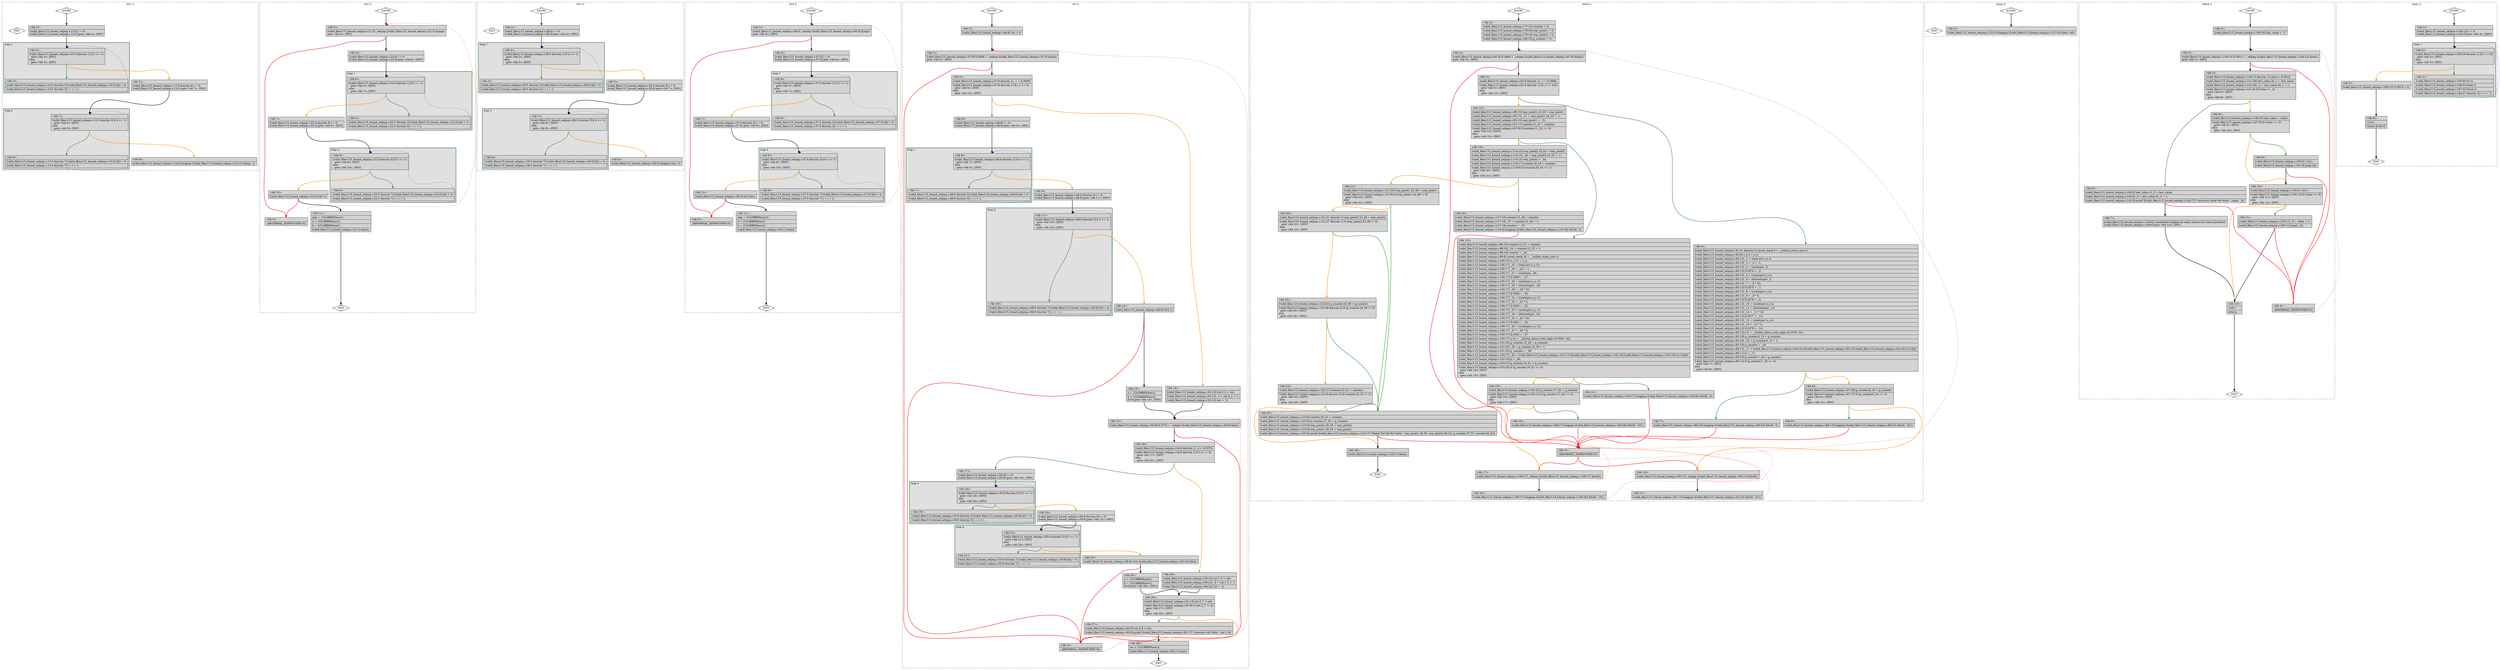 digraph "a-115_bound_setjmp.c.015t.cfg" {
overlap=false;
subgraph "cluster_tst1" {
	style="dashed";
	color="black";
	label="tst1 ()";
	subgraph cluster_0_2 {
	style="filled";
	color="darkgreen";
	fillcolor="grey88";
	label="loop 2";
	labeljust=l;
	penwidth=2;
	fn_0_basic_block_7 [shape=record,style=filled,fillcolor=lightgrey,label="{\<bb\ 7\>:\l\
|[valid_files/115_bound_setjmp.c:13:5\ discrim\ 5]\ if\ (i\ \<=\ 1)\l\
\ \ goto\ \<bb\ 6\>;\ [INV]\l\
else\l\
\ \ goto\ \<bb\ 8\>;\ [INV]\l\
}"];

	fn_0_basic_block_6 [shape=record,style=filled,fillcolor=lightgrey,label="{\<bb\ 6\>:\l\
|[valid_files/115_bound_setjmp.c:13:5\ discrim\ 7]\ [valid_files/115_bound_setjmp.c:13:5]\ b[i]\ =\ 0;\l\
|[valid_files/115_bound_setjmp.c:13:5\ discrim\ 7]\ i\ =\ i\ +\ 1;\l\
}"];

	}
	subgraph cluster_0_1 {
	style="filled";
	color="darkgreen";
	fillcolor="grey88";
	label="loop 1";
	labeljust=l;
	penwidth=2;
	fn_0_basic_block_4 [shape=record,style=filled,fillcolor=lightgrey,label="{\<bb\ 4\>:\l\
|[valid_files/115_bound_setjmp.c:13:5\ discrim\ 1]\ if\ (i\ \<=\ 1)\l\
\ \ goto\ \<bb\ 3\>;\ [INV]\l\
else\l\
\ \ goto\ \<bb\ 5\>;\ [INV]\l\
}"];

	fn_0_basic_block_3 [shape=record,style=filled,fillcolor=lightgrey,label="{\<bb\ 3\>:\l\
|[valid_files/115_bound_setjmp.c:13:5\ discrim\ 3]\ [valid_files/115_bound_setjmp.c:13:5]\ a[i]\ =\ 0;\l\
|[valid_files/115_bound_setjmp.c:13:5\ discrim\ 3]\ i\ =\ i\ +\ 1;\l\
}"];

	}
	fn_0_basic_block_0 [shape=Mdiamond,style=filled,fillcolor=white,label="ENTRY"];

	fn_0_basic_block_1 [shape=Mdiamond,style=filled,fillcolor=white,label="EXIT"];

	fn_0_basic_block_2 [shape=record,style=filled,fillcolor=lightgrey,label="{\<bb\ 2\>:\l\
|[valid_files/115_bound_setjmp.c:13:5]\ i\ =\ 0;\l\
[valid_files/115_bound_setjmp.c:13:5]\ goto\ \<bb\ 4\>;\ [INV]\l\
}"];

	fn_0_basic_block_5 [shape=record,style=filled,fillcolor=lightgrey,label="{\<bb\ 5\>:\l\
|[valid_files/115_bound_setjmp.c:13:5\ discrim\ 4]\ i\ =\ 0;\l\
[valid_files/115_bound_setjmp.c:13:5]\ goto\ \<bb\ 7\>;\ [INV]\l\
}"];

	fn_0_basic_block_8 [shape=record,style=filled,fillcolor=lightgrey,label="{\<bb\ 8\>:\l\
|[valid_files/115_bound_setjmp.c:14:5]\ longjmp\ ([valid_files/115_bound_setjmp.c:14:13]\ &jmp,\ 1);\l\
}"];

	fn_0_basic_block_0:s -> fn_0_basic_block_2:n [style="solid,bold",color=black,weight=100,constraint=true];
	fn_0_basic_block_2:s -> fn_0_basic_block_4:n [style="solid,bold",color=black,weight=100,constraint=true];
	fn_0_basic_block_3:s -> fn_0_basic_block_4:n [style="dotted,bold",color=blue,weight=10,constraint=false];
	fn_0_basic_block_4:s -> fn_0_basic_block_3:n [style="solid,bold",color=forestgreen,weight=10,constraint=true];
	fn_0_basic_block_4:s -> fn_0_basic_block_5:n [style="solid,bold",color=darkorange,weight=10,constraint=true];
	fn_0_basic_block_5:s -> fn_0_basic_block_7:n [style="solid,bold",color=black,weight=100,constraint=true];
	fn_0_basic_block_6:s -> fn_0_basic_block_7:n [style="dotted,bold",color=blue,weight=10,constraint=false];
	fn_0_basic_block_7:s -> fn_0_basic_block_6:n [style="solid,bold",color=forestgreen,weight=10,constraint=true];
	fn_0_basic_block_7:s -> fn_0_basic_block_8:n [style="solid,bold",color=darkorange,weight=10,constraint=true];
	fn_0_basic_block_0:s -> fn_0_basic_block_1:n [style="invis",constraint=true];
}
subgraph "cluster_tst2" {
	style="dashed";
	color="black";
	label="tst2 ()";
	subgraph cluster_1_2 {
	style="filled";
	color="darkgreen";
	fillcolor="grey88";
	label="loop 2";
	labeljust=l;
	penwidth=2;
	fn_1_basic_block_9 [shape=record,style=filled,fillcolor=lightgrey,label="{\<bb\ 9\>:\l\
|[valid_files/115_bound_setjmp.c:22:5\ discrim\ 5]\ if\ (i\ \<=\ 1)\l\
\ \ goto\ \<bb\ 8\>;\ [INV]\l\
else\l\
\ \ goto\ \<bb\ 10\>;\ [INV]\l\
}"];

	fn_1_basic_block_8 [shape=record,style=filled,fillcolor=lightgrey,label="{\<bb\ 8\>:\l\
|[valid_files/115_bound_setjmp.c:22:5\ discrim\ 7]\ [valid_files/115_bound_setjmp.c:22:5]\ b[i]\ =\ 0;\l\
|[valid_files/115_bound_setjmp.c:22:5\ discrim\ 7]\ i\ =\ i\ +\ 1;\l\
}"];

	}
	subgraph cluster_1_1 {
	style="filled";
	color="darkgreen";
	fillcolor="grey88";
	label="loop 1";
	labeljust=l;
	penwidth=2;
	fn_1_basic_block_6 [shape=record,style=filled,fillcolor=lightgrey,label="{\<bb\ 6\>:\l\
|[valid_files/115_bound_setjmp.c:22:5\ discrim\ 1]\ if\ (i\ \<=\ 1)\l\
\ \ goto\ \<bb\ 5\>;\ [INV]\l\
else\l\
\ \ goto\ \<bb\ 7\>;\ [INV]\l\
}"];

	fn_1_basic_block_5 [shape=record,style=filled,fillcolor=lightgrey,label="{\<bb\ 5\>:\l\
|[valid_files/115_bound_setjmp.c:22:5\ discrim\ 3]\ [valid_files/115_bound_setjmp.c:22:5]\ a[i]\ =\ 0;\l\
|[valid_files/115_bound_setjmp.c:22:5\ discrim\ 3]\ i\ =\ i\ +\ 1;\l\
}"];

	}
	fn_1_basic_block_0 [shape=Mdiamond,style=filled,fillcolor=white,label="ENTRY"];

	fn_1_basic_block_1 [shape=Mdiamond,style=filled,fillcolor=white,label="EXIT"];

	fn_1_basic_block_2 [shape=record,style=filled,fillcolor=lightgrey,label="{\<bb\ 2\>:\l\
|[valid_files/115_bound_setjmp.c:21:5]\ _setjmp\ ([valid_files/115_bound_setjmp.c:21:5]\ &jmp);\l\
goto\ \<bb\ 4\>;\ [INV]\l\
}"];

	fn_1_basic_block_3 [shape=record,style=filled,fillcolor=lightgrey,label="{\<bb\ 3\>:\l\
|.ABNORMAL_DISPATCHER\ (0);\l\
}"];

	fn_1_basic_block_4 [shape=record,style=filled,fillcolor=lightgrey,label="{\<bb\ 4\>:\l\
|[valid_files/115_bound_setjmp.c:22:5]\ i\ =\ 0;\l\
[valid_files/115_bound_setjmp.c:22:5]\ goto\ \<bb\ 6\>;\ [INV]\l\
}"];

	fn_1_basic_block_7 [shape=record,style=filled,fillcolor=lightgrey,label="{\<bb\ 7\>:\l\
|[valid_files/115_bound_setjmp.c:22:5\ discrim\ 4]\ i\ =\ 0;\l\
[valid_files/115_bound_setjmp.c:22:5]\ goto\ \<bb\ 9\>;\ [INV]\l\
}"];

	fn_1_basic_block_10 [shape=record,style=filled,fillcolor=lightgrey,label="{\<bb\ 10\>:\l\
|[valid_files/115_bound_setjmp.c:23:5]\ tst1\ ();\l\
}"];

	fn_1_basic_block_11 [shape=record,style=filled,fillcolor=lightgrey,label="{\<bb\ 11\>:\l\
|jmp\ =\ \{CLOBBER(eos)\};\l\
|a\ =\ \{CLOBBER(eos)\};\l\
|b\ =\ \{CLOBBER(eos)\};\l\
|[valid_files/115_bound_setjmp.c:24:1]\ return;\l\
}"];

	fn_1_basic_block_0:s -> fn_1_basic_block_2:n [style="solid,bold",color=black,weight=100,constraint=true];
	fn_1_basic_block_2:s -> fn_1_basic_block_4:n [style="solid,bold",color=black,weight=100,constraint=true];
	fn_1_basic_block_2:s -> fn_1_basic_block_3:n [style="solid,bold",color=red,weight=10,constraint=true];
	fn_1_basic_block_3:s -> fn_1_basic_block_2:n [style="dotted,bold",color=red,weight=10,constraint=false];
	fn_1_basic_block_4:s -> fn_1_basic_block_6:n [style="solid,bold",color=black,weight=100,constraint=true];
	fn_1_basic_block_5:s -> fn_1_basic_block_6:n [style="dotted,bold",color=blue,weight=10,constraint=false];
	fn_1_basic_block_6:s -> fn_1_basic_block_5:n [style="solid,bold",color=forestgreen,weight=10,constraint=true];
	fn_1_basic_block_6:s -> fn_1_basic_block_7:n [style="solid,bold",color=darkorange,weight=10,constraint=true];
	fn_1_basic_block_7:s -> fn_1_basic_block_9:n [style="solid,bold",color=black,weight=100,constraint=true];
	fn_1_basic_block_8:s -> fn_1_basic_block_9:n [style="dotted,bold",color=blue,weight=10,constraint=false];
	fn_1_basic_block_9:s -> fn_1_basic_block_8:n [style="solid,bold",color=forestgreen,weight=10,constraint=true];
	fn_1_basic_block_9:s -> fn_1_basic_block_10:n [style="solid,bold",color=darkorange,weight=10,constraint=true];
	fn_1_basic_block_10:s -> fn_1_basic_block_11:n [style="solid,bold",color=black,weight=100,constraint=true];
	fn_1_basic_block_10:s -> fn_1_basic_block_3:n [style="solid,bold",color=red,weight=10,constraint=true];
	fn_1_basic_block_11:s -> fn_1_basic_block_1:n [style="solid,bold",color=black,weight=10,constraint=true];
	fn_1_basic_block_0:s -> fn_1_basic_block_1:n [style="invis",constraint=true];
}
subgraph "cluster_tst3" {
	style="dashed";
	color="black";
	label="tst3 ()";
	subgraph cluster_2_2 {
	style="filled";
	color="darkgreen";
	fillcolor="grey88";
	label="loop 2";
	labeljust=l;
	penwidth=2;
	fn_2_basic_block_7 [shape=record,style=filled,fillcolor=lightgrey,label="{\<bb\ 7\>:\l\
|[valid_files/115_bound_setjmp.c:28:5\ discrim\ 5]\ if\ (i\ \<=\ 1)\l\
\ \ goto\ \<bb\ 6\>;\ [INV]\l\
else\l\
\ \ goto\ \<bb\ 8\>;\ [INV]\l\
}"];

	fn_2_basic_block_6 [shape=record,style=filled,fillcolor=lightgrey,label="{\<bb\ 6\>:\l\
|[valid_files/115_bound_setjmp.c:28:5\ discrim\ 7]\ [valid_files/115_bound_setjmp.c:28:5]\ b[i]\ =\ 0;\l\
|[valid_files/115_bound_setjmp.c:28:5\ discrim\ 7]\ i\ =\ i\ +\ 1;\l\
}"];

	}
	subgraph cluster_2_1 {
	style="filled";
	color="darkgreen";
	fillcolor="grey88";
	label="loop 1";
	labeljust=l;
	penwidth=2;
	fn_2_basic_block_4 [shape=record,style=filled,fillcolor=lightgrey,label="{\<bb\ 4\>:\l\
|[valid_files/115_bound_setjmp.c:28:5\ discrim\ 1]\ if\ (i\ \<=\ 1)\l\
\ \ goto\ \<bb\ 3\>;\ [INV]\l\
else\l\
\ \ goto\ \<bb\ 5\>;\ [INV]\l\
}"];

	fn_2_basic_block_3 [shape=record,style=filled,fillcolor=lightgrey,label="{\<bb\ 3\>:\l\
|[valid_files/115_bound_setjmp.c:28:5\ discrim\ 3]\ [valid_files/115_bound_setjmp.c:28:5]\ a[i]\ =\ 0;\l\
|[valid_files/115_bound_setjmp.c:28:5\ discrim\ 3]\ i\ =\ i\ +\ 1;\l\
}"];

	}
	fn_2_basic_block_0 [shape=Mdiamond,style=filled,fillcolor=white,label="ENTRY"];

	fn_2_basic_block_1 [shape=Mdiamond,style=filled,fillcolor=white,label="EXIT"];

	fn_2_basic_block_2 [shape=record,style=filled,fillcolor=lightgrey,label="{\<bb\ 2\>:\l\
|[valid_files/115_bound_setjmp.c:28:5]\ i\ =\ 0;\l\
[valid_files/115_bound_setjmp.c:28:5]\ goto\ \<bb\ 4\>;\ [INV]\l\
}"];

	fn_2_basic_block_5 [shape=record,style=filled,fillcolor=lightgrey,label="{\<bb\ 5\>:\l\
|[valid_files/115_bound_setjmp.c:28:5\ discrim\ 4]\ i\ =\ 0;\l\
[valid_files/115_bound_setjmp.c:28:5]\ goto\ \<bb\ 7\>;\ [INV]\l\
}"];

	fn_2_basic_block_8 [shape=record,style=filled,fillcolor=lightgrey,label="{\<bb\ 8\>:\l\
|[valid_files/115_bound_setjmp.c:29:5]\ longjmp\ (loc,\ 1);\l\
}"];

	fn_2_basic_block_0:s -> fn_2_basic_block_2:n [style="solid,bold",color=black,weight=100,constraint=true];
	fn_2_basic_block_2:s -> fn_2_basic_block_4:n [style="solid,bold",color=black,weight=100,constraint=true];
	fn_2_basic_block_3:s -> fn_2_basic_block_4:n [style="dotted,bold",color=blue,weight=10,constraint=false];
	fn_2_basic_block_4:s -> fn_2_basic_block_3:n [style="solid,bold",color=forestgreen,weight=10,constraint=true];
	fn_2_basic_block_4:s -> fn_2_basic_block_5:n [style="solid,bold",color=darkorange,weight=10,constraint=true];
	fn_2_basic_block_5:s -> fn_2_basic_block_7:n [style="solid,bold",color=black,weight=100,constraint=true];
	fn_2_basic_block_6:s -> fn_2_basic_block_7:n [style="dotted,bold",color=blue,weight=10,constraint=false];
	fn_2_basic_block_7:s -> fn_2_basic_block_6:n [style="solid,bold",color=forestgreen,weight=10,constraint=true];
	fn_2_basic_block_7:s -> fn_2_basic_block_8:n [style="solid,bold",color=darkorange,weight=10,constraint=true];
	fn_2_basic_block_0:s -> fn_2_basic_block_1:n [style="invis",constraint=true];
}
subgraph "cluster_tst4" {
	style="dashed";
	color="black";
	label="tst4 ()";
	subgraph cluster_3_2 {
	style="filled";
	color="darkgreen";
	fillcolor="grey88";
	label="loop 2";
	labeljust=l;
	penwidth=2;
	fn_3_basic_block_9 [shape=record,style=filled,fillcolor=lightgrey,label="{\<bb\ 9\>:\l\
|[valid_files/115_bound_setjmp.c:37:5\ discrim\ 5]\ if\ (i\ \<=\ 1)\l\
\ \ goto\ \<bb\ 8\>;\ [INV]\l\
else\l\
\ \ goto\ \<bb\ 10\>;\ [INV]\l\
}"];

	fn_3_basic_block_8 [shape=record,style=filled,fillcolor=lightgrey,label="{\<bb\ 8\>:\l\
|[valid_files/115_bound_setjmp.c:37:5\ discrim\ 7]\ [valid_files/115_bound_setjmp.c:37:5]\ b[i]\ =\ 0;\l\
|[valid_files/115_bound_setjmp.c:37:5\ discrim\ 7]\ i\ =\ i\ +\ 1;\l\
}"];

	}
	subgraph cluster_3_1 {
	style="filled";
	color="darkgreen";
	fillcolor="grey88";
	label="loop 1";
	labeljust=l;
	penwidth=2;
	fn_3_basic_block_6 [shape=record,style=filled,fillcolor=lightgrey,label="{\<bb\ 6\>:\l\
|[valid_files/115_bound_setjmp.c:37:5\ discrim\ 1]\ if\ (i\ \<=\ 1)\l\
\ \ goto\ \<bb\ 5\>;\ [INV]\l\
else\l\
\ \ goto\ \<bb\ 7\>;\ [INV]\l\
}"];

	fn_3_basic_block_5 [shape=record,style=filled,fillcolor=lightgrey,label="{\<bb\ 5\>:\l\
|[valid_files/115_bound_setjmp.c:37:5\ discrim\ 3]\ [valid_files/115_bound_setjmp.c:37:5]\ a[i]\ =\ 0;\l\
|[valid_files/115_bound_setjmp.c:37:5\ discrim\ 3]\ i\ =\ i\ +\ 1;\l\
}"];

	}
	fn_3_basic_block_0 [shape=Mdiamond,style=filled,fillcolor=white,label="ENTRY"];

	fn_3_basic_block_1 [shape=Mdiamond,style=filled,fillcolor=white,label="EXIT"];

	fn_3_basic_block_2 [shape=record,style=filled,fillcolor=lightgrey,label="{\<bb\ 2\>:\l\
|[valid_files/115_bound_setjmp.c:36:5]\ _setjmp\ ([valid_files/115_bound_setjmp.c:36:5]\ &jmp);\l\
goto\ \<bb\ 4\>;\ [INV]\l\
}"];

	fn_3_basic_block_3 [shape=record,style=filled,fillcolor=lightgrey,label="{\<bb\ 3\>:\l\
|.ABNORMAL_DISPATCHER\ (0);\l\
}"];

	fn_3_basic_block_4 [shape=record,style=filled,fillcolor=lightgrey,label="{\<bb\ 4\>:\l\
|[valid_files/115_bound_setjmp.c:37:5]\ i\ =\ 0;\l\
[valid_files/115_bound_setjmp.c:37:5]\ goto\ \<bb\ 6\>;\ [INV]\l\
}"];

	fn_3_basic_block_7 [shape=record,style=filled,fillcolor=lightgrey,label="{\<bb\ 7\>:\l\
|[valid_files/115_bound_setjmp.c:37:5\ discrim\ 4]\ i\ =\ 0;\l\
[valid_files/115_bound_setjmp.c:37:5]\ goto\ \<bb\ 9\>;\ [INV]\l\
}"];

	fn_3_basic_block_10 [shape=record,style=filled,fillcolor=lightgrey,label="{\<bb\ 10\>:\l\
|[valid_files/115_bound_setjmp.c:38:5]\ tst3\ (loc);\l\
}"];

	fn_3_basic_block_11 [shape=record,style=filled,fillcolor=lightgrey,label="{\<bb\ 11\>:\l\
|jmp\ =\ \{CLOBBER(eos)\};\l\
|a\ =\ \{CLOBBER(eos)\};\l\
|b\ =\ \{CLOBBER(eos)\};\l\
|[valid_files/115_bound_setjmp.c:39:1]\ return;\l\
}"];

	fn_3_basic_block_0:s -> fn_3_basic_block_2:n [style="solid,bold",color=black,weight=100,constraint=true];
	fn_3_basic_block_2:s -> fn_3_basic_block_4:n [style="solid,bold",color=black,weight=100,constraint=true];
	fn_3_basic_block_2:s -> fn_3_basic_block_3:n [style="solid,bold",color=red,weight=10,constraint=true];
	fn_3_basic_block_3:s -> fn_3_basic_block_2:n [style="dotted,bold",color=red,weight=10,constraint=false];
	fn_3_basic_block_4:s -> fn_3_basic_block_6:n [style="solid,bold",color=black,weight=100,constraint=true];
	fn_3_basic_block_5:s -> fn_3_basic_block_6:n [style="dotted,bold",color=blue,weight=10,constraint=false];
	fn_3_basic_block_6:s -> fn_3_basic_block_5:n [style="solid,bold",color=forestgreen,weight=10,constraint=true];
	fn_3_basic_block_6:s -> fn_3_basic_block_7:n [style="solid,bold",color=darkorange,weight=10,constraint=true];
	fn_3_basic_block_7:s -> fn_3_basic_block_9:n [style="solid,bold",color=black,weight=100,constraint=true];
	fn_3_basic_block_8:s -> fn_3_basic_block_9:n [style="dotted,bold",color=blue,weight=10,constraint=false];
	fn_3_basic_block_9:s -> fn_3_basic_block_8:n [style="solid,bold",color=forestgreen,weight=10,constraint=true];
	fn_3_basic_block_9:s -> fn_3_basic_block_10:n [style="solid,bold",color=darkorange,weight=10,constraint=true];
	fn_3_basic_block_10:s -> fn_3_basic_block_11:n [style="solid,bold",color=black,weight=100,constraint=true];
	fn_3_basic_block_10:s -> fn_3_basic_block_3:n [style="solid,bold",color=red,weight=10,constraint=true];
	fn_3_basic_block_11:s -> fn_3_basic_block_1:n [style="solid,bold",color=black,weight=10,constraint=true];
	fn_3_basic_block_0:s -> fn_3_basic_block_1:n [style="invis",constraint=true];
}
subgraph "cluster_tst" {
	style="dashed";
	color="black";
	label="tst ()";
	subgraph cluster_4_4 {
	style="filled";
	color="darkgreen";
	fillcolor="grey88";
	label="loop 4";
	labeljust=l;
	penwidth=2;
	fn_4_basic_block_22 [shape=record,style=filled,fillcolor=lightgrey,label="{\<bb\ 22\>:\l\
|[valid_files/115_bound_setjmp.c:55:9\ discrim\ 5]\ if\ (i\ \<=\ 1)\l\
\ \ goto\ \<bb\ 21\>;\ [INV]\l\
else\l\
\ \ goto\ \<bb\ 23\>;\ [INV]\l\
}"];

	fn_4_basic_block_21 [shape=record,style=filled,fillcolor=lightgrey,label="{\<bb\ 21\>:\l\
|[valid_files/115_bound_setjmp.c:55:9\ discrim\ 7]\ [valid_files/115_bound_setjmp.c:55:9]\ b[i]\ =\ 0;\l\
|[valid_files/115_bound_setjmp.c:55:9\ discrim\ 7]\ i\ =\ i\ +\ 1;\l\
}"];

	}
	subgraph cluster_4_3 {
	style="filled";
	color="darkgreen";
	fillcolor="grey88";
	label="loop 3";
	labeljust=l;
	penwidth=2;
	fn_4_basic_block_19 [shape=record,style=filled,fillcolor=lightgrey,label="{\<bb\ 19\>:\l\
|[valid_files/115_bound_setjmp.c:55:9\ discrim\ 1]\ if\ (i\ \<=\ 1)\l\
\ \ goto\ \<bb\ 18\>;\ [INV]\l\
else\l\
\ \ goto\ \<bb\ 20\>;\ [INV]\l\
}"];

	fn_4_basic_block_18 [shape=record,style=filled,fillcolor=lightgrey,label="{\<bb\ 18\>:\l\
|[valid_files/115_bound_setjmp.c:55:9\ discrim\ 3]\ [valid_files/115_bound_setjmp.c:55:9]\ a[i]\ =\ 0;\l\
|[valid_files/115_bound_setjmp.c:55:9\ discrim\ 3]\ i\ =\ i\ +\ 1;\l\
}"];

	}
	subgraph cluster_4_2 {
	style="filled";
	color="darkgreen";
	fillcolor="grey88";
	label="loop 2";
	labeljust=l;
	penwidth=2;
	fn_4_basic_block_11 [shape=record,style=filled,fillcolor=lightgrey,label="{\<bb\ 11\>:\l\
|[valid_files/115_bound_setjmp.c:48:9\ discrim\ 5]\ if\ (i\ \<=\ 1)\l\
\ \ goto\ \<bb\ 10\>;\ [INV]\l\
else\l\
\ \ goto\ \<bb\ 12\>;\ [INV]\l\
}"];

	fn_4_basic_block_10 [shape=record,style=filled,fillcolor=lightgrey,label="{\<bb\ 10\>:\l\
|[valid_files/115_bound_setjmp.c:48:9\ discrim\ 7]\ [valid_files/115_bound_setjmp.c:48:9]\ b[i]\ =\ 0;\l\
|[valid_files/115_bound_setjmp.c:48:9\ discrim\ 7]\ i\ =\ i\ +\ 1;\l\
}"];

	}
	subgraph cluster_4_1 {
	style="filled";
	color="darkgreen";
	fillcolor="grey88";
	label="loop 1";
	labeljust=l;
	penwidth=2;
	fn_4_basic_block_8 [shape=record,style=filled,fillcolor=lightgrey,label="{\<bb\ 8\>:\l\
|[valid_files/115_bound_setjmp.c:48:9\ discrim\ 1]\ if\ (i\ \<=\ 1)\l\
\ \ goto\ \<bb\ 7\>;\ [INV]\l\
else\l\
\ \ goto\ \<bb\ 9\>;\ [INV]\l\
}"];

	fn_4_basic_block_7 [shape=record,style=filled,fillcolor=lightgrey,label="{\<bb\ 7\>:\l\
|[valid_files/115_bound_setjmp.c:48:9\ discrim\ 3]\ [valid_files/115_bound_setjmp.c:48:9]\ a[i]\ =\ 0;\l\
|[valid_files/115_bound_setjmp.c:48:9\ discrim\ 3]\ i\ =\ i\ +\ 1;\l\
}"];

	}
	fn_4_basic_block_0 [shape=Mdiamond,style=filled,fillcolor=white,label="ENTRY"];

	fn_4_basic_block_1 [shape=Mdiamond,style=filled,fillcolor=white,label="EXIT"];

	fn_4_basic_block_2 [shape=record,style=filled,fillcolor=lightgrey,label="{\<bb\ 2\>:\l\
|[valid_files/115_bound_setjmp.c:46:9]\ cnt\ =\ 0;\l\
}"];

	fn_4_basic_block_3 [shape=record,style=filled,fillcolor=lightgrey,label="{\<bb\ 3\>:\l\
|[valid_files/115_bound_setjmp.c:47:9]\ D.3569\ =\ _setjmp\ ([valid_files/115_bound_setjmp.c:47:9]\ &jmp);\l\
goto\ \<bb\ 5\>;\ [INV]\l\
}"];

	fn_4_basic_block_4 [shape=record,style=filled,fillcolor=lightgrey,label="{\<bb\ 4\>:\l\
|.ABNORMAL_DISPATCHER\ (0);\l\
}"];

	fn_4_basic_block_5 [shape=record,style=filled,fillcolor=lightgrey,label="{\<bb\ 5\>:\l\
|[valid_files/115_bound_setjmp.c:47:9\ discrim\ 1]\ _1\ =\ D.3569;\l\
|[valid_files/115_bound_setjmp.c:47:8\ discrim\ 1]\ if\ (_1\ ==\ 0)\l\
\ \ goto\ \<bb\ 6\>;\ [INV]\l\
else\l\
\ \ goto\ \<bb\ 14\>;\ [INV]\l\
}"];

	fn_4_basic_block_6 [shape=record,style=filled,fillcolor=lightgrey,label="{\<bb\ 6\>:\l\
|[valid_files/115_bound_setjmp.c:48:9]\ i\ =\ 0;\l\
[valid_files/115_bound_setjmp.c:48:9]\ goto\ \<bb\ 8\>;\ [INV]\l\
}"];

	fn_4_basic_block_9 [shape=record,style=filled,fillcolor=lightgrey,label="{\<bb\ 9\>:\l\
|[valid_files/115_bound_setjmp.c:48:9\ discrim\ 4]\ i\ =\ 0;\l\
[valid_files/115_bound_setjmp.c:48:9]\ goto\ \<bb\ 11\>;\ [INV]\l\
}"];

	fn_4_basic_block_12 [shape=record,style=filled,fillcolor=lightgrey,label="{\<bb\ 12\>:\l\
|[valid_files/115_bound_setjmp.c:49:9]\ tst2\ ();\l\
}"];

	fn_4_basic_block_13 [shape=record,style=filled,fillcolor=lightgrey,label="{\<bb\ 13\>:\l\
|a\ =\ \{CLOBBER(eos)\};\l\
|b\ =\ \{CLOBBER(eos)\};\l\
[0:0]\ goto\ \<bb\ 15\>;\ [INV]\l\
}"];

	fn_4_basic_block_14 [shape=record,style=filled,fillcolor=lightgrey,label="{\<bb\ 14\>:\l\
|[valid_files/115_bound_setjmp.c:52:12]\ cnt.0_2\ =\ cnt;\l\
|[valid_files/115_bound_setjmp.c:52:12]\ _3\ =\ cnt.0_2\ +\ 1;\l\
|[valid_files/115_bound_setjmp.c:52:12]\ cnt\ =\ _3;\l\
}"];

	fn_4_basic_block_15 [shape=record,style=filled,fillcolor=lightgrey,label="{\<bb\ 15\>:\l\
|[valid_files/115_bound_setjmp.c:54:9]\ D.3570\ =\ _setjmp\ ([valid_files/115_bound_setjmp.c:54:9]\ &loc);\l\
}"];

	fn_4_basic_block_16 [shape=record,style=filled,fillcolor=lightgrey,label="{\<bb\ 16\>:\l\
|[valid_files/115_bound_setjmp.c:54:9\ discrim\ 1]\ _4\ =\ D.3570;\l\
|[valid_files/115_bound_setjmp.c:54:8\ discrim\ 1]\ if\ (_4\ ==\ 0)\l\
\ \ goto\ \<bb\ 17\>;\ [INV]\l\
else\l\
\ \ goto\ \<bb\ 25\>;\ [INV]\l\
}"];

	fn_4_basic_block_17 [shape=record,style=filled,fillcolor=lightgrey,label="{\<bb\ 17\>:\l\
|[valid_files/115_bound_setjmp.c:55:9]\ i\ =\ 0;\l\
[valid_files/115_bound_setjmp.c:55:9]\ goto\ \<bb\ 19\>;\ [INV]\l\
}"];

	fn_4_basic_block_20 [shape=record,style=filled,fillcolor=lightgrey,label="{\<bb\ 20\>:\l\
|[valid_files/115_bound_setjmp.c:55:9\ discrim\ 4]\ i\ =\ 0;\l\
[valid_files/115_bound_setjmp.c:55:9]\ goto\ \<bb\ 22\>;\ [INV]\l\
}"];

	fn_4_basic_block_23 [shape=record,style=filled,fillcolor=lightgrey,label="{\<bb\ 23\>:\l\
|[valid_files/115_bound_setjmp.c:56:9]\ tst4\ ([valid_files/115_bound_setjmp.c:56:14]\ &loc);\l\
}"];

	fn_4_basic_block_24 [shape=record,style=filled,fillcolor=lightgrey,label="{\<bb\ 24\>:\l\
|a\ =\ \{CLOBBER(eos)\};\l\
|b\ =\ \{CLOBBER(eos)\};\l\
[0:0]\ goto\ \<bb\ 26\>;\ [INV]\l\
}"];

	fn_4_basic_block_25 [shape=record,style=filled,fillcolor=lightgrey,label="{\<bb\ 25\>:\l\
|[valid_files/115_bound_setjmp.c:59:12]\ cnt.1_5\ =\ cnt;\l\
|[valid_files/115_bound_setjmp.c:59:12]\ _6\ =\ cnt.1_5\ +\ 1;\l\
|[valid_files/115_bound_setjmp.c:59:12]\ cnt\ =\ _6;\l\
}"];

	fn_4_basic_block_26 [shape=record,style=filled,fillcolor=lightgrey,label="{\<bb\ 26\>:\l\
|[valid_files/115_bound_setjmp.c:61:13]\ cnt.2_7\ =\ cnt;\l\
|[valid_files/115_bound_setjmp.c:61:8]\ if\ (cnt.2_7\ !=\ 2)\l\
\ \ goto\ \<bb\ 27\>;\ [INV]\l\
else\l\
\ \ goto\ \<bb\ 28\>;\ [INV]\l\
}"];

	fn_4_basic_block_27 [shape=record,style=filled,fillcolor=lightgrey,label="{\<bb\ 27\>:\l\
|[valid_files/115_bound_setjmp.c:62:9]\ cnt.3_8\ =\ cnt;\l\
|[valid_files/115_bound_setjmp.c:62:9]\ printf\ ([valid_files/115_bound_setjmp.c:62:17]\ \"incorrect\ cnt\ %d\\n\",\ cnt.3_8);\l\
}"];

	fn_4_basic_block_28 [shape=record,style=filled,fillcolor=lightgrey,label="{\<bb\ 28\>:\l\
|loc\ =\ \{CLOBBER(eos)\};\l\
|[valid_files/115_bound_setjmp.c:63:1]\ return;\l\
}"];

	fn_4_basic_block_0:s -> fn_4_basic_block_2:n [style="solid,bold",color=black,weight=100,constraint=true];
	fn_4_basic_block_2:s -> fn_4_basic_block_3:n [style="solid,bold",color=black,weight=100,constraint=true];
	fn_4_basic_block_3:s -> fn_4_basic_block_5:n [style="solid,bold",color=black,weight=100,constraint=true];
	fn_4_basic_block_3:s -> fn_4_basic_block_4:n [style="solid,bold",color=red,weight=10,constraint=true];
	fn_4_basic_block_4:s -> fn_4_basic_block_3:n [style="dotted,bold",color=red,weight=10,constraint=false];
	fn_4_basic_block_4:s -> fn_4_basic_block_15:n [style="dotted,bold",color=red,weight=10,constraint=false];
	fn_4_basic_block_5:s -> fn_4_basic_block_6:n [style="solid,bold",color=forestgreen,weight=10,constraint=true];
	fn_4_basic_block_5:s -> fn_4_basic_block_14:n [style="solid,bold",color=darkorange,weight=10,constraint=true];
	fn_4_basic_block_6:s -> fn_4_basic_block_8:n [style="solid,bold",color=black,weight=100,constraint=true];
	fn_4_basic_block_7:s -> fn_4_basic_block_8:n [style="dotted,bold",color=blue,weight=10,constraint=false];
	fn_4_basic_block_8:s -> fn_4_basic_block_7:n [style="solid,bold",color=forestgreen,weight=10,constraint=true];
	fn_4_basic_block_8:s -> fn_4_basic_block_9:n [style="solid,bold",color=darkorange,weight=10,constraint=true];
	fn_4_basic_block_9:s -> fn_4_basic_block_11:n [style="solid,bold",color=black,weight=100,constraint=true];
	fn_4_basic_block_10:s -> fn_4_basic_block_11:n [style="dotted,bold",color=blue,weight=10,constraint=false];
	fn_4_basic_block_11:s -> fn_4_basic_block_10:n [style="solid,bold",color=forestgreen,weight=10,constraint=true];
	fn_4_basic_block_11:s -> fn_4_basic_block_12:n [style="solid,bold",color=darkorange,weight=10,constraint=true];
	fn_4_basic_block_12:s -> fn_4_basic_block_13:n [style="solid,bold",color=black,weight=100,constraint=true];
	fn_4_basic_block_12:s -> fn_4_basic_block_4:n [style="solid,bold",color=red,weight=10,constraint=true];
	fn_4_basic_block_13:s -> fn_4_basic_block_15:n [style="solid,bold",color=black,weight=100,constraint=true];
	fn_4_basic_block_14:s -> fn_4_basic_block_15:n [style="solid,bold",color=black,weight=100,constraint=true];
	fn_4_basic_block_15:s -> fn_4_basic_block_16:n [style="solid,bold",color=black,weight=100,constraint=true];
	fn_4_basic_block_15:s -> fn_4_basic_block_4:n [style="solid,bold",color=red,weight=10,constraint=true];
	fn_4_basic_block_16:s -> fn_4_basic_block_17:n [style="solid,bold",color=forestgreen,weight=10,constraint=true];
	fn_4_basic_block_16:s -> fn_4_basic_block_25:n [style="solid,bold",color=darkorange,weight=10,constraint=true];
	fn_4_basic_block_17:s -> fn_4_basic_block_19:n [style="solid,bold",color=black,weight=100,constraint=true];
	fn_4_basic_block_18:s -> fn_4_basic_block_19:n [style="dotted,bold",color=blue,weight=10,constraint=false];
	fn_4_basic_block_19:s -> fn_4_basic_block_18:n [style="solid,bold",color=forestgreen,weight=10,constraint=true];
	fn_4_basic_block_19:s -> fn_4_basic_block_20:n [style="solid,bold",color=darkorange,weight=10,constraint=true];
	fn_4_basic_block_20:s -> fn_4_basic_block_22:n [style="solid,bold",color=black,weight=100,constraint=true];
	fn_4_basic_block_21:s -> fn_4_basic_block_22:n [style="dotted,bold",color=blue,weight=10,constraint=false];
	fn_4_basic_block_22:s -> fn_4_basic_block_21:n [style="solid,bold",color=forestgreen,weight=10,constraint=true];
	fn_4_basic_block_22:s -> fn_4_basic_block_23:n [style="solid,bold",color=darkorange,weight=10,constraint=true];
	fn_4_basic_block_23:s -> fn_4_basic_block_24:n [style="solid,bold",color=black,weight=100,constraint=true];
	fn_4_basic_block_23:s -> fn_4_basic_block_4:n [style="solid,bold",color=red,weight=10,constraint=true];
	fn_4_basic_block_24:s -> fn_4_basic_block_26:n [style="solid,bold",color=black,weight=100,constraint=true];
	fn_4_basic_block_25:s -> fn_4_basic_block_26:n [style="solid,bold",color=black,weight=100,constraint=true];
	fn_4_basic_block_26:s -> fn_4_basic_block_27:n [style="solid,bold",color=forestgreen,weight=10,constraint=true];
	fn_4_basic_block_26:s -> fn_4_basic_block_28:n [style="solid,bold",color=darkorange,weight=10,constraint=true];
	fn_4_basic_block_27:s -> fn_4_basic_block_28:n [style="solid,bold",color=black,weight=100,constraint=true];
	fn_4_basic_block_27:s -> fn_4_basic_block_4:n [style="solid,bold",color=red,weight=10,constraint=true];
	fn_4_basic_block_28:s -> fn_4_basic_block_1:n [style="solid,bold",color=black,weight=10,constraint=true];
	fn_4_basic_block_0:s -> fn_4_basic_block_1:n [style="invis",constraint=true];
}
subgraph "cluster_stack" {
	style="dashed";
	color="black";
	label="stack ()";
	fn_5_basic_block_0 [shape=Mdiamond,style=filled,fillcolor=white,label="ENTRY"];

	fn_5_basic_block_1 [shape=Mdiamond,style=filled,fillcolor=white,label="EXIT"];

	fn_5_basic_block_2 [shape=record,style=filled,fillcolor=lightgrey,label="{\<bb\ 2\>:\l\
|[valid_files/115_bound_setjmp.c:77:13]\ counter\ =\ 0;\l\
|[valid_files/115_bound_setjmp.c:78:16]\ way_point1\ =\ 3;\l\
|[valid_files/115_bound_setjmp.c:79:16]\ way_point2\ =\ 2;\l\
|[valid_files/115_bound_setjmp.c:80:15]\ g_counter\ =\ 0;\l\
}"];

	fn_5_basic_block_3 [shape=record,style=filled,fillcolor=lightgrey,label="{\<bb\ 3\>:\l\
|[valid_files/115_bound_setjmp.c:81:9]\ D.3606\ =\ _setjmp\ ([valid_files/115_bound_setjmp.c:81:9]\ &buf1);\l\
goto\ \<bb\ 5\>;\ [INV]\l\
}"];

	fn_5_basic_block_4 [shape=record,style=filled,fillcolor=lightgrey,label="{\<bb\ 4\>:\l\
|.ABNORMAL_DISPATCHER\ (0);\l\
}"];

	fn_5_basic_block_5 [shape=record,style=filled,fillcolor=lightgrey,label="{\<bb\ 5\>:\l\
|[valid_files/115_bound_setjmp.c:81:9\ discrim\ 1]\ _1\ =\ D.3606;\l\
|[valid_files/115_bound_setjmp.c:81:8\ discrim\ 1]\ if\ (_1\ !=\ 101)\l\
\ \ goto\ \<bb\ 6\>;\ [INV]\l\
else\l\
\ \ goto\ \<bb\ 12\>;\ [INV]\l\
}"];

	fn_5_basic_block_6 [shape=record,style=filled,fillcolor=lightgrey,label="{\<bb\ 6\>:\l\
|[valid_files/115_bound_setjmp.c:81:31\ discrim\ 2]\ saved_stack.9\ =\ __builtin_stack_save\ ();\l\
|[valid_files/115_bound_setjmp.c:82:9]\ n_x.4\ =\ n_x;\l\
|[valid_files/115_bound_setjmp.c:82:13]\ _2\ =\ (long\ int)\ n_x.4;\l\
|[valid_files/115_bound_setjmp.c:82:13]\ _3\ =\ _2\ +\ -1;\l\
|[valid_files/115_bound_setjmp.c:82:13]\ _4\ =\ (sizetype)\ _3;\l\
|[valid_files/115_bound_setjmp.c:82:13]\ D.3574\ =\ _4;\l\
|[valid_files/115_bound_setjmp.c:82:13]\ _5\ =\ (sizetype)\ n_x.4;\l\
|[valid_files/115_bound_setjmp.c:82:13]\ _6\ =\ (bitsizetype)\ _5;\l\
|[valid_files/115_bound_setjmp.c:82:13]\ _7\ =\ _6\ *\ 32;\l\
|[valid_files/115_bound_setjmp.c:82:13]\ D.3575\ =\ _7;\l\
|[valid_files/115_bound_setjmp.c:82:13]\ _8\ =\ (sizetype)\ n_x.4;\l\
|[valid_files/115_bound_setjmp.c:82:13]\ _9\ =\ _8\ *\ 4;\l\
|[valid_files/115_bound_setjmp.c:82:13]\ D.3576\ =\ _9;\l\
|[valid_files/115_bound_setjmp.c:82:13]\ _10\ =\ (sizetype)\ n_x.4;\l\
|[valid_files/115_bound_setjmp.c:82:13]\ _11\ =\ (bitsizetype)\ _10;\l\
|[valid_files/115_bound_setjmp.c:82:13]\ _12\ =\ _11\ *\ 32;\l\
|[valid_files/115_bound_setjmp.c:82:13]\ D.3577\ =\ _12;\l\
|[valid_files/115_bound_setjmp.c:82:13]\ _13\ =\ (sizetype)\ n_x.4;\l\
|[valid_files/115_bound_setjmp.c:82:13]\ _14\ =\ _13\ *\ 4;\l\
|[valid_files/115_bound_setjmp.c:82:13]\ D.3578\ =\ _14;\l\
|[valid_files/115_bound_setjmp.c:82:13]\ a.5\ =\ __builtin_alloca_with_align\ (D.3578,\ 32);\l\
|[valid_files/115_bound_setjmp.c:83:18]\ g_counter.6_15\ =\ g_counter;\l\
|[valid_files/115_bound_setjmp.c:83:18]\ _16\ =\ g_counter.6_15\ +\ 1;\l\
|[valid_files/115_bound_setjmp.c:83:18]\ g_counter\ =\ _16;\l\
|[valid_files/115_bound_setjmp.c:84:13]\ _17\ =\ [valid_files/115_bound_setjmp.c:84:13]\ &[valid_files/115_bound_setjmp.c:84:15]\ [valid_files/115_bound_setjmp.c:84:15]\ (*a.5)[0];\l\
|[valid_files/115_bound_setjmp.c:84:11]\ p\ =\ _17;\l\
|[valid_files/115_bound_setjmp.c:85:23]\ g_counter.7_18\ =\ g_counter;\l\
|[valid_files/115_bound_setjmp.c:85:12]\ if\ (g_counter.7_18\ \<=\ 4)\l\
\ \ goto\ \<bb\ 7\>;\ [INV]\l\
else\l\
\ \ goto\ \<bb\ 8\>;\ [INV]\l\
}"];

	fn_5_basic_block_7 [shape=record,style=filled,fillcolor=lightgrey,label="{\<bb\ 7\>:\l\
|[valid_files/115_bound_setjmp.c:86:13]\ longjmp\ ([valid_files/115_bound_setjmp.c:86:22]\ &buf1,\ 2);\l\
}"];

	fn_5_basic_block_8 [shape=record,style=filled,fillcolor=lightgrey,label="{\<bb\ 8\>:\l\
|[valid_files/115_bound_setjmp.c:87:28]\ g_counter.8_19\ =\ g_counter;\l\
|[valid_files/115_bound_setjmp.c:87:17]\ if\ (g_counter.8_19\ ==\ 5)\l\
\ \ goto\ \<bb\ 9\>;\ [INV]\l\
else\l\
\ \ goto\ \<bb\ 10\>;\ [INV]\l\
}"];

	fn_5_basic_block_9 [shape=record,style=filled,fillcolor=lightgrey,label="{\<bb\ 9\>:\l\
|[valid_files/115_bound_setjmp.c:88:13]\ longjmp\ ([valid_files/115_bound_setjmp.c:88:22]\ &buf1,\ 101);\l\
}"];

	fn_5_basic_block_10 [shape=record,style=filled,fillcolor=lightgrey,label="{\<bb\ 10\>:\l\
|[valid_files/115_bound_setjmp.c:90:13]\ _setjmp\ ([valid_files/115_bound_setjmp.c:90:13]\ &buf2);\l\
}"];

	fn_5_basic_block_11 [shape=record,style=filled,fillcolor=lightgrey,label="{\<bb\ 11\>:\l\
|[valid_files/115_bound_setjmp.c:91:13]\ longjmp\ ([valid_files/115_bound_setjmp.c:91:22]\ &buf1,\ 101);\l\
}"];

	fn_5_basic_block_12 [shape=record,style=filled,fillcolor=lightgrey,label="{\<bb\ 12\>:\l\
|[valid_files/115_bound_setjmp.c:95:15]\ way_point1.10_20\ =\ way_point1;\l\
|[valid_files/115_bound_setjmp.c:95:15]\ _21\ =\ way_point1.10_20\ +\ -1;\l\
|[valid_files/115_bound_setjmp.c:95:15]\ way_point1\ =\ _21;\l\
|[valid_files/115_bound_setjmp.c:97:17]\ counter.11_22\ =\ counter;\l\
|[valid_files/115_bound_setjmp.c:97:8]\ if\ (counter.11_22\ ==\ 0)\l\
\ \ goto\ \<bb\ 13\>;\ [INV]\l\
else\l\
\ \ goto\ \<bb\ 19\>;\ [INV]\l\
}"];

	fn_5_basic_block_13 [shape=record,style=filled,fillcolor=lightgrey,label="{\<bb\ 13\>:\l\
|[valid_files/115_bound_setjmp.c:98:16]\ counter.12_23\ =\ counter;\l\
|[valid_files/115_bound_setjmp.c:98:16]\ _24\ =\ counter.12_23\ +\ 1;\l\
|[valid_files/115_bound_setjmp.c:98:16]\ counter\ =\ _24;\l\
|[valid_files/115_bound_setjmp.c:99:9]\ saved_stack.18\ =\ __builtin_stack_save\ ();\l\
|[valid_files/115_bound_setjmp.c:100:13]\ n_x.13\ =\ n_x;\l\
|[valid_files/115_bound_setjmp.c:100:17]\ _25\ =\ (long\ int)\ n_x.13;\l\
|[valid_files/115_bound_setjmp.c:100:17]\ _26\ =\ _25\ +\ -1;\l\
|[valid_files/115_bound_setjmp.c:100:17]\ _27\ =\ (sizetype)\ _26;\l\
|[valid_files/115_bound_setjmp.c:100:17]\ D.3588\ =\ _27;\l\
|[valid_files/115_bound_setjmp.c:100:17]\ _28\ =\ (sizetype)\ n_x.13;\l\
|[valid_files/115_bound_setjmp.c:100:17]\ _29\ =\ (bitsizetype)\ _28;\l\
|[valid_files/115_bound_setjmp.c:100:17]\ _30\ =\ _29\ *\ 32;\l\
|[valid_files/115_bound_setjmp.c:100:17]\ D.3589\ =\ _30;\l\
|[valid_files/115_bound_setjmp.c:100:17]\ _31\ =\ (sizetype)\ n_x.13;\l\
|[valid_files/115_bound_setjmp.c:100:17]\ _32\ =\ _31\ *\ 4;\l\
|[valid_files/115_bound_setjmp.c:100:17]\ D.3590\ =\ _32;\l\
|[valid_files/115_bound_setjmp.c:100:17]\ _33\ =\ (sizetype)\ n_x.13;\l\
|[valid_files/115_bound_setjmp.c:100:17]\ _34\ =\ (bitsizetype)\ _33;\l\
|[valid_files/115_bound_setjmp.c:100:17]\ _35\ =\ _34\ *\ 32;\l\
|[valid_files/115_bound_setjmp.c:100:17]\ D.3591\ =\ _35;\l\
|[valid_files/115_bound_setjmp.c:100:17]\ _36\ =\ (sizetype)\ n_x.13;\l\
|[valid_files/115_bound_setjmp.c:100:17]\ _37\ =\ _36\ *\ 4;\l\
|[valid_files/115_bound_setjmp.c:100:17]\ D.3592\ =\ _37;\l\
|[valid_files/115_bound_setjmp.c:100:17]\ a.14\ =\ __builtin_alloca_with_align\ (D.3592,\ 32);\l\
|[valid_files/115_bound_setjmp.c:101:22]\ g_counter.15_38\ =\ g_counter;\l\
|[valid_files/115_bound_setjmp.c:101:22]\ _39\ =\ g_counter.15_38\ +\ 1;\l\
|[valid_files/115_bound_setjmp.c:101:22]\ g_counter\ =\ _39;\l\
|[valid_files/115_bound_setjmp.c:102:17]\ _40\ =\ [valid_files/115_bound_setjmp.c:102:17]\ &[valid_files/115_bound_setjmp.c:102:19]\ [valid_files/115_bound_setjmp.c:102:19]\ (*a.14)[0];\l\
|[valid_files/115_bound_setjmp.c:102:15]\ p\ =\ _40;\l\
|[valid_files/115_bound_setjmp.c:103:27]\ g_counter.16_41\ =\ g_counter;\l\
|[valid_files/115_bound_setjmp.c:103:16]\ if\ (g_counter.16_41\ \<=\ 4)\l\
\ \ goto\ \<bb\ 14\>;\ [INV]\l\
else\l\
\ \ goto\ \<bb\ 15\>;\ [INV]\l\
}"];

	fn_5_basic_block_14 [shape=record,style=filled,fillcolor=lightgrey,label="{\<bb\ 14\>:\l\
|[valid_files/115_bound_setjmp.c:104:17]\ longjmp\ ([valid_files/115_bound_setjmp.c:104:26]\ &buf1,\ 2);\l\
}"];

	fn_5_basic_block_15 [shape=record,style=filled,fillcolor=lightgrey,label="{\<bb\ 15\>:\l\
|[valid_files/115_bound_setjmp.c:105:32]\ g_counter.17_42\ =\ g_counter;\l\
|[valid_files/115_bound_setjmp.c:105:21]\ if\ (g_counter.17_42\ ==\ 5)\l\
\ \ goto\ \<bb\ 16\>;\ [INV]\l\
else\l\
\ \ goto\ \<bb\ 17\>;\ [INV]\l\
}"];

	fn_5_basic_block_16 [shape=record,style=filled,fillcolor=lightgrey,label="{\<bb\ 16\>:\l\
|[valid_files/115_bound_setjmp.c:106:17]\ longjmp\ ([valid_files/115_bound_setjmp.c:106:26]\ &buf1,\ 101);\l\
}"];

	fn_5_basic_block_17 [shape=record,style=filled,fillcolor=lightgrey,label="{\<bb\ 17\>:\l\
|[valid_files/115_bound_setjmp.c:108:17]\ _setjmp\ ([valid_files/115_bound_setjmp.c:108:17]\ &buf2);\l\
}"];

	fn_5_basic_block_18 [shape=record,style=filled,fillcolor=lightgrey,label="{\<bb\ 18\>:\l\
|[valid_files/115_bound_setjmp.c:109:17]\ longjmp\ ([valid_files/115_bound_setjmp.c:109:26]\ &buf1,\ 101);\l\
}"];

	fn_5_basic_block_19 [shape=record,style=filled,fillcolor=lightgrey,label="{\<bb\ 19\>:\l\
|[valid_files/115_bound_setjmp.c:114:15]\ way_point2.19_43\ =\ way_point2;\l\
|[valid_files/115_bound_setjmp.c:114:15]\ _44\ =\ way_point2.19_43\ +\ -1;\l\
|[valid_files/115_bound_setjmp.c:114:15]\ way_point2\ =\ _44;\l\
|[valid_files/115_bound_setjmp.c:116:17]\ counter.20_45\ =\ counter;\l\
|[valid_files/115_bound_setjmp.c:116:8]\ if\ (counter.20_45\ ==\ 1)\l\
\ \ goto\ \<bb\ 20\>;\ [INV]\l\
else\l\
\ \ goto\ \<bb\ 21\>;\ [INV]\l\
}"];

	fn_5_basic_block_20 [shape=record,style=filled,fillcolor=lightgrey,label="{\<bb\ 20\>:\l\
|[valid_files/115_bound_setjmp.c:117:16]\ counter.21_46\ =\ counter;\l\
|[valid_files/115_bound_setjmp.c:117:16]\ _47\ =\ counter.21_46\ +\ 1;\l\
|[valid_files/115_bound_setjmp.c:117:16]\ counter\ =\ _47;\l\
|[valid_files/115_bound_setjmp.c:118:9]\ longjmp\ ([valid_files/115_bound_setjmp.c:118:18]\ &buf2,\ 2);\l\
}"];

	fn_5_basic_block_21 [shape=record,style=filled,fillcolor=lightgrey,label="{\<bb\ 21\>:\l\
|[valid_files/115_bound_setjmp.c:121:22]\ way_point1.22_48\ =\ way_point1;\l\
|[valid_files/115_bound_setjmp.c:121:8]\ if\ (way_point1.22_48\ !=\ 0)\l\
\ \ goto\ \<bb\ 25\>;\ [INV]\l\
else\l\
\ \ goto\ \<bb\ 22\>;\ [INV]\l\
}"];

	fn_5_basic_block_22 [shape=record,style=filled,fillcolor=lightgrey,label="{\<bb\ 22\>:\l\
|[valid_files/115_bound_setjmp.c:121:41\ discrim\ 1]\ way_point2.23_49\ =\ way_point2;\l\
|[valid_files/115_bound_setjmp.c:121:27\ discrim\ 1]\ if\ (way_point2.23_49\ !=\ 0)\l\
\ \ goto\ \<bb\ 25\>;\ [INV]\l\
else\l\
\ \ goto\ \<bb\ 23\>;\ [INV]\l\
}"];

	fn_5_basic_block_23 [shape=record,style=filled,fillcolor=lightgrey,label="{\<bb\ 23\>:\l\
|[valid_files/115_bound_setjmp.c:122:21]\ g_counter.24_50\ =\ g_counter;\l\
|[valid_files/115_bound_setjmp.c:121:46\ discrim\ 2]\ if\ (g_counter.24_50\ !=\ 6)\l\
\ \ goto\ \<bb\ 25\>;\ [INV]\l\
else\l\
\ \ goto\ \<bb\ 24\>;\ [INV]\l\
}"];

	fn_5_basic_block_24 [shape=record,style=filled,fillcolor=lightgrey,label="{\<bb\ 24\>:\l\
|[valid_files/115_bound_setjmp.c:122:37]\ counter.25_51\ =\ counter;\l\
|[valid_files/115_bound_setjmp.c:121:9\ discrim\ 3]\ if\ (counter.25_51\ !=\ 2)\l\
\ \ goto\ \<bb\ 25\>;\ [INV]\l\
else\l\
\ \ goto\ \<bb\ 26\>;\ [INV]\l\
}"];

	fn_5_basic_block_25 [shape=record,style=filled,fillcolor=lightgrey,label="{\<bb\ 25\>:\l\
|[valid_files/115_bound_setjmp.c:123:9]\ counter.26_52\ =\ counter;\l\
|[valid_files/115_bound_setjmp.c:123:9]\ g_counter.27_53\ =\ g_counter;\l\
|[valid_files/115_bound_setjmp.c:123:9]\ way_point2.28_54\ =\ way_point2;\l\
|[valid_files/115_bound_setjmp.c:123:9]\ way_point1.29_55\ =\ way_point1;\l\
|[valid_files/115_bound_setjmp.c:123:9]\ printf\ ([valid_files/115_bound_setjmp.c:123:17]\ \"Failed\ %d\ %d\ %d\ %d\\n\",\ way_point1.29_55,\ way_point2.28_54,\ g_counter.27_53,\ counter.26_52);\l\
}"];

	fn_5_basic_block_26 [shape=record,style=filled,fillcolor=lightgrey,label="{\<bb\ 26\>:\l\
|[valid_files/115_bound_setjmp.c:125:1]\ return;\l\
}"];

	fn_5_basic_block_0:s -> fn_5_basic_block_2:n [style="solid,bold",color=black,weight=100,constraint=true];
	fn_5_basic_block_2:s -> fn_5_basic_block_3:n [style="solid,bold",color=black,weight=100,constraint=true];
	fn_5_basic_block_3:s -> fn_5_basic_block_5:n [style="solid,bold",color=black,weight=100,constraint=true];
	fn_5_basic_block_3:s -> fn_5_basic_block_4:n [style="solid,bold",color=red,weight=10,constraint=true];
	fn_5_basic_block_4:s -> fn_5_basic_block_3:n [style="dotted,bold",color=red,weight=10,constraint=false];
	fn_5_basic_block_4:s -> fn_5_basic_block_10:n [style="solid,bold",color=red,weight=10,constraint=true];
	fn_5_basic_block_4:s -> fn_5_basic_block_17:n [style="solid,bold",color=red,weight=10,constraint=true];
	fn_5_basic_block_5:s -> fn_5_basic_block_6:n [style="solid,bold",color=forestgreen,weight=10,constraint=true];
	fn_5_basic_block_5:s -> fn_5_basic_block_12:n [style="solid,bold",color=darkorange,weight=10,constraint=true];
	fn_5_basic_block_6:s -> fn_5_basic_block_7:n [style="solid,bold",color=forestgreen,weight=10,constraint=true];
	fn_5_basic_block_6:s -> fn_5_basic_block_8:n [style="solid,bold",color=darkorange,weight=10,constraint=true];
	fn_5_basic_block_7:s -> fn_5_basic_block_4:n [style="solid,bold",color=red,weight=10,constraint=true];
	fn_5_basic_block_8:s -> fn_5_basic_block_9:n [style="solid,bold",color=forestgreen,weight=10,constraint=true];
	fn_5_basic_block_8:s -> fn_5_basic_block_10:n [style="solid,bold",color=darkorange,weight=10,constraint=true];
	fn_5_basic_block_9:s -> fn_5_basic_block_4:n [style="solid,bold",color=red,weight=10,constraint=true];
	fn_5_basic_block_10:s -> fn_5_basic_block_11:n [style="solid,bold",color=black,weight=100,constraint=true];
	fn_5_basic_block_10:s -> fn_5_basic_block_4:n [style="dotted,bold",color=red,weight=10,constraint=false];
	fn_5_basic_block_11:s -> fn_5_basic_block_4:n [style="dotted,bold",color=red,weight=10,constraint=false];
	fn_5_basic_block_12:s -> fn_5_basic_block_13:n [style="solid,bold",color=forestgreen,weight=10,constraint=true];
	fn_5_basic_block_12:s -> fn_5_basic_block_19:n [style="solid,bold",color=darkorange,weight=10,constraint=true];
	fn_5_basic_block_13:s -> fn_5_basic_block_14:n [style="solid,bold",color=forestgreen,weight=10,constraint=true];
	fn_5_basic_block_13:s -> fn_5_basic_block_15:n [style="solid,bold",color=darkorange,weight=10,constraint=true];
	fn_5_basic_block_14:s -> fn_5_basic_block_4:n [style="solid,bold",color=red,weight=10,constraint=true];
	fn_5_basic_block_15:s -> fn_5_basic_block_16:n [style="solid,bold",color=forestgreen,weight=10,constraint=true];
	fn_5_basic_block_15:s -> fn_5_basic_block_17:n [style="solid,bold",color=darkorange,weight=10,constraint=true];
	fn_5_basic_block_16:s -> fn_5_basic_block_4:n [style="solid,bold",color=red,weight=10,constraint=true];
	fn_5_basic_block_17:s -> fn_5_basic_block_18:n [style="solid,bold",color=black,weight=100,constraint=true];
	fn_5_basic_block_17:s -> fn_5_basic_block_4:n [style="dotted,bold",color=red,weight=10,constraint=false];
	fn_5_basic_block_18:s -> fn_5_basic_block_4:n [style="dotted,bold",color=red,weight=10,constraint=false];
	fn_5_basic_block_19:s -> fn_5_basic_block_20:n [style="solid,bold",color=forestgreen,weight=10,constraint=true];
	fn_5_basic_block_19:s -> fn_5_basic_block_21:n [style="solid,bold",color=darkorange,weight=10,constraint=true];
	fn_5_basic_block_20:s -> fn_5_basic_block_4:n [style="solid,bold",color=red,weight=10,constraint=true];
	fn_5_basic_block_21:s -> fn_5_basic_block_25:n [style="solid,bold",color=forestgreen,weight=10,constraint=true];
	fn_5_basic_block_21:s -> fn_5_basic_block_22:n [style="solid,bold",color=darkorange,weight=10,constraint=true];
	fn_5_basic_block_22:s -> fn_5_basic_block_25:n [style="solid,bold",color=forestgreen,weight=10,constraint=true];
	fn_5_basic_block_22:s -> fn_5_basic_block_23:n [style="solid,bold",color=darkorange,weight=10,constraint=true];
	fn_5_basic_block_23:s -> fn_5_basic_block_25:n [style="solid,bold",color=forestgreen,weight=10,constraint=true];
	fn_5_basic_block_23:s -> fn_5_basic_block_24:n [style="solid,bold",color=darkorange,weight=10,constraint=true];
	fn_5_basic_block_24:s -> fn_5_basic_block_25:n [style="solid,bold",color=forestgreen,weight=10,constraint=true];
	fn_5_basic_block_24:s -> fn_5_basic_block_26:n [style="solid,bold",color=darkorange,weight=10,constraint=true];
	fn_5_basic_block_25:s -> fn_5_basic_block_26:n [style="solid,bold",color=black,weight=100,constraint=true];
	fn_5_basic_block_25:s -> fn_5_basic_block_4:n [style="solid,bold",color=red,weight=10,constraint=true];
	fn_5_basic_block_26:s -> fn_5_basic_block_1:n [style="solid,bold",color=black,weight=10,constraint=true];
	fn_5_basic_block_0:s -> fn_5_basic_block_1:n [style="invis",constraint=true];
}
subgraph "cluster_jump" {
	style="dashed";
	color="black";
	label="jump ()";
	fn_6_basic_block_0 [shape=Mdiamond,style=filled,fillcolor=white,label="ENTRY"];

	fn_6_basic_block_1 [shape=Mdiamond,style=filled,fillcolor=white,label="EXIT"];

	fn_6_basic_block_2 [shape=record,style=filled,fillcolor=lightgrey,label="{\<bb\ 2\>:\l\
|[valid_files/115_bound_setjmp.c:132:5]\ longjmp\ ([valid_files/115_bound_setjmp.c:132:14]\ &env,\ val);\l\
}"];

	fn_6_basic_block_0:s -> fn_6_basic_block_2:n [style="solid,bold",color=black,weight=100,constraint=true];
	fn_6_basic_block_0:s -> fn_6_basic_block_1:n [style="invis",constraint=true];
}
subgraph "cluster_check" {
	style="dashed";
	color="black";
	label="check ()";
	fn_7_basic_block_0 [shape=Mdiamond,style=filled,fillcolor=white,label="ENTRY"];

	fn_7_basic_block_1 [shape=Mdiamond,style=filled,fillcolor=white,label="EXIT"];

	fn_7_basic_block_2 [shape=record,style=filled,fillcolor=lightgrey,label="{\<bb\ 2\>:\l\
|[valid_files/115_bound_setjmp.c:139:16]\ last_value\ =\ -1;\l\
}"];

	fn_7_basic_block_3 [shape=record,style=filled,fillcolor=lightgrey,label="{\<bb\ 3\>:\l\
|[valid_files/115_bound_setjmp.c:140:13]\ D.3612\ =\ _setjmp\ ([valid_files/115_bound_setjmp.c:140:13]\ &env);\l\
goto\ \<bb\ 5\>;\ [INV]\l\
}"];

	fn_7_basic_block_4 [shape=record,style=filled,fillcolor=lightgrey,label="{\<bb\ 4\>:\l\
|.ABNORMAL_DISPATCHER\ (0);\l\
}"];

	fn_7_basic_block_5 [shape=record,style=filled,fillcolor=lightgrey,label="{\<bb\ 5\>:\l\
|[valid_files/115_bound_setjmp.c:140:13\ discrim\ 1]\ value\ =\ D.3612;\l\
|[valid_files/115_bound_setjmp.c:141:29]\ last_value.30_1\ =\ last_value;\l\
|[valid_files/115_bound_setjmp.c:141:29]\ _2\ =\ last_value.30_1\ +\ 1;\l\
|[valid_files/115_bound_setjmp.c:141:8]\ if\ (value\ !=\ _2)\l\
\ \ goto\ \<bb\ 6\>;\ [INV]\l\
else\l\
\ \ goto\ \<bb\ 8\>;\ [INV]\l\
}"];

	fn_7_basic_block_6 [shape=record,style=filled,fillcolor=lightgrey,label="{\<bb\ 6\>:\l\
|[valid_files/115_bound_setjmp.c:142:9]\ last_value.31_3\ =\ last_value;\l\
|[valid_files/115_bound_setjmp.c:142:9]\ _4\ =\ last_value.31_3\ +\ 1;\l\
|[valid_files/115_bound_setjmp.c:142:9]\ printf\ ([valid_files/115_bound_setjmp.c:142:17]\ \"incorrect\ value\ %d\ %d\\n\",\ value,\ _4);\l\
}"];

	fn_7_basic_block_7 [shape=record,style=filled,fillcolor=lightgrey,label="{\<bb\ 7\>:\l\
|[valid_files/115_bound_setjmp.c:144:9]\ //\ predicted\ unlikely\ by\ early\ return\ (on\ trees)\ predictor.\l\
[valid_files/115_bound_setjmp.c:144:9]\ goto\ \<bb\ 12\>;\ [INV]\l\
}"];

	fn_7_basic_block_8 [shape=record,style=filled,fillcolor=lightgrey,label="{\<bb\ 8\>:\l\
|[valid_files/115_bound_setjmp.c:146:16]\ last_value\ =\ value;\l\
|[valid_files/115_bound_setjmp.c:147:5]\ if\ (value\ ==\ 0)\l\
\ \ goto\ \<bb\ 9\>;\ [INV]\l\
else\l\
\ \ goto\ \<bb\ 10\>;\ [INV]\l\
}"];

	fn_7_basic_block_9 [shape=record,style=filled,fillcolor=lightgrey,label="{\<bb\ 9\>:\l\
|[valid_files/115_bound_setjmp.c:150:5]\ \<L2\>:\l\
|[valid_files/115_bound_setjmp.c:151:9]\ jump\ (0);\l\
}"];

	fn_7_basic_block_10 [shape=record,style=filled,fillcolor=lightgrey,label="{\<bb\ 10\>:\l\
|[valid_files/115_bound_setjmp.c:153:5]\ \<L3\>:\l\
|[valid_files/115_bound_setjmp.c:154:12]\ if\ (value\ \<=\ 9)\l\
\ \ goto\ \<bb\ 11\>;\ [INV]\l\
else\l\
\ \ goto\ \<bb\ 12\>;\ [INV]\l\
}"];

	fn_7_basic_block_11 [shape=record,style=filled,fillcolor=lightgrey,label="{\<bb\ 11\>:\l\
|[valid_files/115_bound_setjmp.c:155:11]\ _5\ =\ value\ +\ 1;\l\
|[valid_files/115_bound_setjmp.c:155:11]\ jump\ (_5);\l\
}"];

	fn_7_basic_block_12 [shape=record,style=filled,fillcolor=lightgrey,label="{\<bb\ 12\>:\l\
|\<L6\>:\l\
|return;\l\
}"];

	fn_7_basic_block_0:s -> fn_7_basic_block_2:n [style="solid,bold",color=black,weight=100,constraint=true];
	fn_7_basic_block_2:s -> fn_7_basic_block_3:n [style="solid,bold",color=black,weight=100,constraint=true];
	fn_7_basic_block_3:s -> fn_7_basic_block_5:n [style="solid,bold",color=black,weight=100,constraint=true];
	fn_7_basic_block_3:s -> fn_7_basic_block_4:n [style="solid,bold",color=red,weight=10,constraint=true];
	fn_7_basic_block_4:s -> fn_7_basic_block_3:n [style="dotted,bold",color=red,weight=10,constraint=false];
	fn_7_basic_block_5:s -> fn_7_basic_block_6:n [style="solid,bold",color=forestgreen,weight=10,constraint=true];
	fn_7_basic_block_5:s -> fn_7_basic_block_8:n [style="solid,bold",color=darkorange,weight=10,constraint=true];
	fn_7_basic_block_6:s -> fn_7_basic_block_7:n [style="solid,bold",color=black,weight=100,constraint=true];
	fn_7_basic_block_6:s -> fn_7_basic_block_4:n [style="solid,bold",color=red,weight=10,constraint=true];
	fn_7_basic_block_7:s -> fn_7_basic_block_12:n [style="solid,bold",color=black,weight=100,constraint=true];
	fn_7_basic_block_8:s -> fn_7_basic_block_10:n [style="solid,bold",color=darkorange,weight=10,constraint=true];
	fn_7_basic_block_8:s -> fn_7_basic_block_9:n [style="solid,bold",color=forestgreen,weight=10,constraint=true];
	fn_7_basic_block_9:s -> fn_7_basic_block_10:n [style="solid,bold",color=black,weight=100,constraint=true];
	fn_7_basic_block_9:s -> fn_7_basic_block_4:n [style="solid,bold",color=red,weight=10,constraint=true];
	fn_7_basic_block_10:s -> fn_7_basic_block_11:n [style="solid,bold",color=forestgreen,weight=10,constraint=true];
	fn_7_basic_block_10:s -> fn_7_basic_block_12:n [style="solid,bold",color=darkorange,weight=10,constraint=true];
	fn_7_basic_block_11:s -> fn_7_basic_block_12:n [style="solid,bold",color=black,weight=100,constraint=true];
	fn_7_basic_block_11:s -> fn_7_basic_block_4:n [style="solid,bold",color=red,weight=10,constraint=true];
	fn_7_basic_block_12:s -> fn_7_basic_block_1:n [style="solid,bold",color=black,weight=10,constraint=true];
	fn_7_basic_block_0:s -> fn_7_basic_block_1:n [style="invis",constraint=true];
}
subgraph "cluster_main" {
	style="dashed";
	color="black";
	label="main ()";
	subgraph cluster_8_1 {
	style="filled";
	color="darkgreen";
	fillcolor="grey88";
	label="loop 1";
	labeljust=l;
	penwidth=2;
	fn_8_basic_block_4 [shape=record,style=filled,fillcolor=lightgrey,label="{\<bb\ 4\>:\l\
|[valid_files/115_bound_setjmp.c:164:19\ discrim\ 1]\ if\ (i\ \<=\ 9)\l\
\ \ goto\ \<bb\ 3\>;\ [INV]\l\
else\l\
\ \ goto\ \<bb\ 5\>;\ [INV]\l\
}"];

	fn_8_basic_block_3 [shape=record,style=filled,fillcolor=lightgrey,label="{\<bb\ 3\>:\l\
|[valid_files/115_bound_setjmp.c:165:9]\ tst\ ();\l\
|[valid_files/115_bound_setjmp.c:166:9]\ stack\ ();\l\
|[valid_files/115_bound_setjmp.c:167:9]\ check\ ();\l\
|[valid_files/115_bound_setjmp.c:164:27\ discrim\ 3]\ i\ =\ i\ +\ 1;\l\
}"];

	}
	fn_8_basic_block_0 [shape=Mdiamond,style=filled,fillcolor=white,label="ENTRY"];

	fn_8_basic_block_1 [shape=Mdiamond,style=filled,fillcolor=white,label="EXIT"];

	fn_8_basic_block_2 [shape=record,style=filled,fillcolor=lightgrey,label="{\<bb\ 2\>:\l\
|[valid_files/115_bound_setjmp.c:164:12]\ i\ =\ 0;\l\
[valid_files/115_bound_setjmp.c:164:5]\ goto\ \<bb\ 4\>;\ [INV]\l\
}"];

	fn_8_basic_block_5 [shape=record,style=filled,fillcolor=lightgrey,label="{\<bb\ 5\>:\l\
|[valid_files/115_bound_setjmp.c:169:12]\ D.3613\ =\ 0;\l\
}"];

	fn_8_basic_block_6 [shape=record,style=filled,fillcolor=lightgrey,label="{\<bb\ 6\>:\l\
|\<L3\>:\l\
|return\ D.3613;\l\
}"];

	fn_8_basic_block_0:s -> fn_8_basic_block_2:n [style="solid,bold",color=black,weight=100,constraint=true];
	fn_8_basic_block_2:s -> fn_8_basic_block_4:n [style="solid,bold",color=black,weight=100,constraint=true];
	fn_8_basic_block_3:s -> fn_8_basic_block_4:n [style="dotted,bold",color=blue,weight=10,constraint=false];
	fn_8_basic_block_4:s -> fn_8_basic_block_3:n [style="solid,bold",color=forestgreen,weight=10,constraint=true];
	fn_8_basic_block_4:s -> fn_8_basic_block_5:n [style="solid,bold",color=darkorange,weight=10,constraint=true];
	fn_8_basic_block_5:s -> fn_8_basic_block_6:n [style="solid,bold",color=black,weight=100,constraint=true];
	fn_8_basic_block_6:s -> fn_8_basic_block_1:n [style="solid,bold",color=black,weight=10,constraint=true];
	fn_8_basic_block_0:s -> fn_8_basic_block_1:n [style="invis",constraint=true];
}
}

